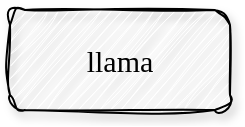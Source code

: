 <mxfile version="26.0.16">
  <diagram name="第 1 页" id="4qQ5v7VUxFtg6_to-2YU">
    <mxGraphModel dx="1420" dy="771" grid="0" gridSize="10" guides="1" tooltips="1" connect="1" arrows="1" fold="1" page="1" pageScale="1" pageWidth="1920" pageHeight="1200" math="0" shadow="0">
      <root>
        <mxCell id="0" />
        <mxCell id="1" parent="0" />
        <mxCell id="lrqAtLni68Ktyu8TJNA7-1" value="&lt;font style=&quot;font-size: 15px;&quot; face=&quot;Comic Sans MS&quot;&gt;llama&lt;/font&gt;" style="rounded=1;whiteSpace=wrap;html=1;sketch=1;curveFitting=1;jiggle=2;glass=0;shadow=1;strokeColor=light-dark(#000000,#007FFF);fillStyle=hachure;" vertex="1" parent="1">
          <mxGeometry x="192" y="242" width="110" height="50" as="geometry" />
        </mxCell>
      </root>
    </mxGraphModel>
  </diagram>
</mxfile>
